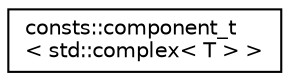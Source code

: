 digraph "Graphical Class Hierarchy"
{
  edge [fontname="Helvetica",fontsize="10",labelfontname="Helvetica",labelfontsize="10"];
  node [fontname="Helvetica",fontsize="10",shape=record];
  rankdir="LR";
  Node1 [label="consts::component_t\l\< std::complex\< T \> \>",height=0.2,width=0.4,color="black", fillcolor="white", style="filled",URL="$structconsts_1_1component__t_3_01std_1_1complex_3_01T_01_4_01_4.html"];
}
